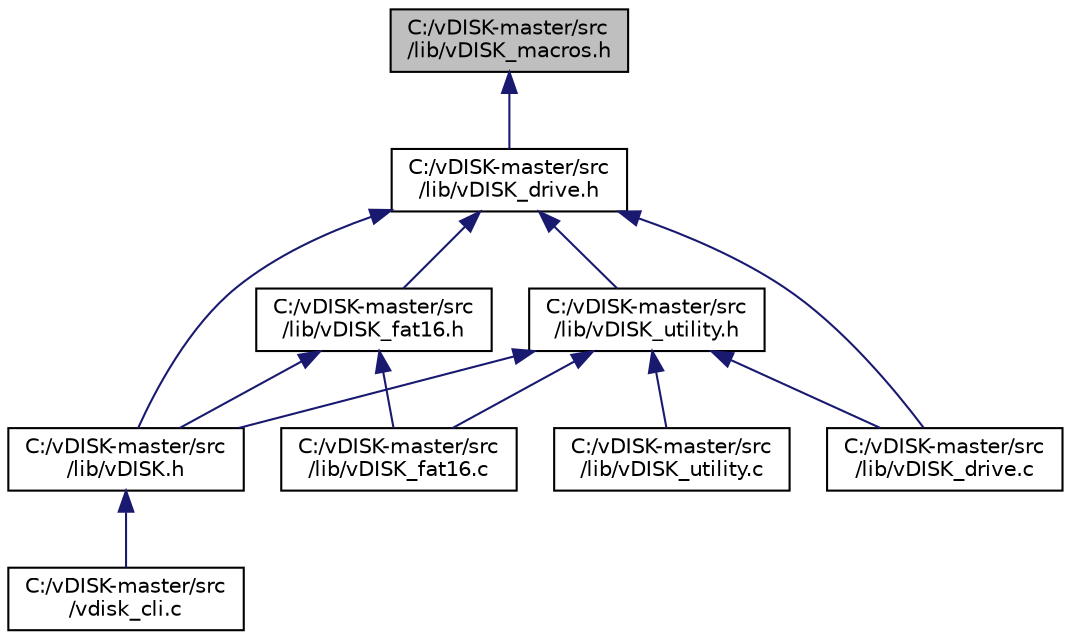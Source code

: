 digraph "C:/vDISK-master/src/lib/vDISK_macros.h"
{
 // LATEX_PDF_SIZE
  edge [fontname="Helvetica",fontsize="10",labelfontname="Helvetica",labelfontsize="10"];
  node [fontname="Helvetica",fontsize="10",shape=record];
  Node1 [label="C:/vDISK-master/src\l/lib/vDISK_macros.h",height=0.2,width=0.4,color="black", fillcolor="grey75", style="filled", fontcolor="black",tooltip=" "];
  Node1 -> Node2 [dir="back",color="midnightblue",fontsize="10",style="solid",fontname="Helvetica"];
  Node2 [label="C:/vDISK-master/src\l/lib/vDISK_drive.h",height=0.2,width=0.4,color="black", fillcolor="white", style="filled",URL="$v_d_i_s_k__drive_8h.html",tooltip=" "];
  Node2 -> Node3 [dir="back",color="midnightblue",fontsize="10",style="solid",fontname="Helvetica"];
  Node3 [label="C:/vDISK-master/src\l/lib/vDISK.h",height=0.2,width=0.4,color="black", fillcolor="white", style="filled",URL="$v_d_i_s_k_8h.html",tooltip=" "];
  Node3 -> Node4 [dir="back",color="midnightblue",fontsize="10",style="solid",fontname="Helvetica"];
  Node4 [label="C:/vDISK-master/src\l/vdisk_cli.c",height=0.2,width=0.4,color="black", fillcolor="white", style="filled",URL="$vdisk__cli_8c.html",tooltip=" "];
  Node2 -> Node5 [dir="back",color="midnightblue",fontsize="10",style="solid",fontname="Helvetica"];
  Node5 [label="C:/vDISK-master/src\l/lib/vDISK_drive.c",height=0.2,width=0.4,color="black", fillcolor="white", style="filled",URL="$v_d_i_s_k__drive_8c.html",tooltip=" "];
  Node2 -> Node6 [dir="back",color="midnightblue",fontsize="10",style="solid",fontname="Helvetica"];
  Node6 [label="C:/vDISK-master/src\l/lib/vDISK_fat16.h",height=0.2,width=0.4,color="black", fillcolor="white", style="filled",URL="$v_d_i_s_k__fat16_8h.html",tooltip=" "];
  Node6 -> Node3 [dir="back",color="midnightblue",fontsize="10",style="solid",fontname="Helvetica"];
  Node6 -> Node7 [dir="back",color="midnightblue",fontsize="10",style="solid",fontname="Helvetica"];
  Node7 [label="C:/vDISK-master/src\l/lib/vDISK_fat16.c",height=0.2,width=0.4,color="black", fillcolor="white", style="filled",URL="$v_d_i_s_k__fat16_8c.html",tooltip=" "];
  Node2 -> Node8 [dir="back",color="midnightblue",fontsize="10",style="solid",fontname="Helvetica"];
  Node8 [label="C:/vDISK-master/src\l/lib/vDISK_utility.h",height=0.2,width=0.4,color="black", fillcolor="white", style="filled",URL="$v_d_i_s_k__utility_8h.html",tooltip=" "];
  Node8 -> Node3 [dir="back",color="midnightblue",fontsize="10",style="solid",fontname="Helvetica"];
  Node8 -> Node5 [dir="back",color="midnightblue",fontsize="10",style="solid",fontname="Helvetica"];
  Node8 -> Node7 [dir="back",color="midnightblue",fontsize="10",style="solid",fontname="Helvetica"];
  Node8 -> Node9 [dir="back",color="midnightblue",fontsize="10",style="solid",fontname="Helvetica"];
  Node9 [label="C:/vDISK-master/src\l/lib/vDISK_utility.c",height=0.2,width=0.4,color="black", fillcolor="white", style="filled",URL="$v_d_i_s_k__utility_8c.html",tooltip=" "];
}
